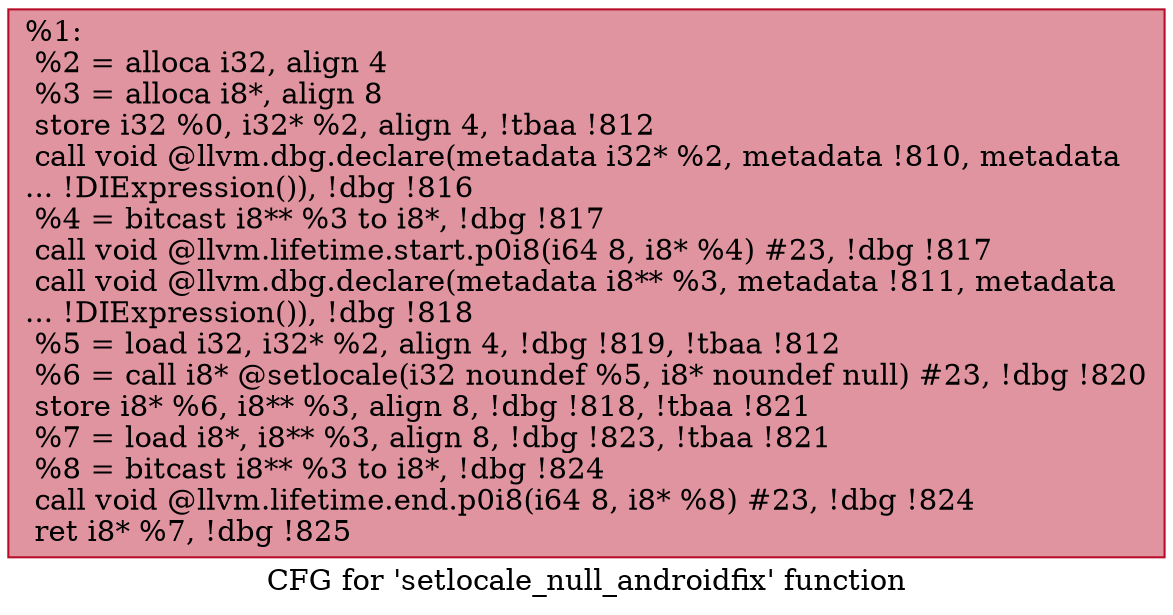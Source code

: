 digraph "CFG for 'setlocale_null_androidfix' function" {
	label="CFG for 'setlocale_null_androidfix' function";

	Node0x928a80 [shape=record,color="#b70d28ff", style=filled, fillcolor="#b70d2870",label="{%1:\l  %2 = alloca i32, align 4\l  %3 = alloca i8*, align 8\l  store i32 %0, i32* %2, align 4, !tbaa !812\l  call void @llvm.dbg.declare(metadata i32* %2, metadata !810, metadata\l... !DIExpression()), !dbg !816\l  %4 = bitcast i8** %3 to i8*, !dbg !817\l  call void @llvm.lifetime.start.p0i8(i64 8, i8* %4) #23, !dbg !817\l  call void @llvm.dbg.declare(metadata i8** %3, metadata !811, metadata\l... !DIExpression()), !dbg !818\l  %5 = load i32, i32* %2, align 4, !dbg !819, !tbaa !812\l  %6 = call i8* @setlocale(i32 noundef %5, i8* noundef null) #23, !dbg !820\l  store i8* %6, i8** %3, align 8, !dbg !818, !tbaa !821\l  %7 = load i8*, i8** %3, align 8, !dbg !823, !tbaa !821\l  %8 = bitcast i8** %3 to i8*, !dbg !824\l  call void @llvm.lifetime.end.p0i8(i64 8, i8* %8) #23, !dbg !824\l  ret i8* %7, !dbg !825\l}"];
}
